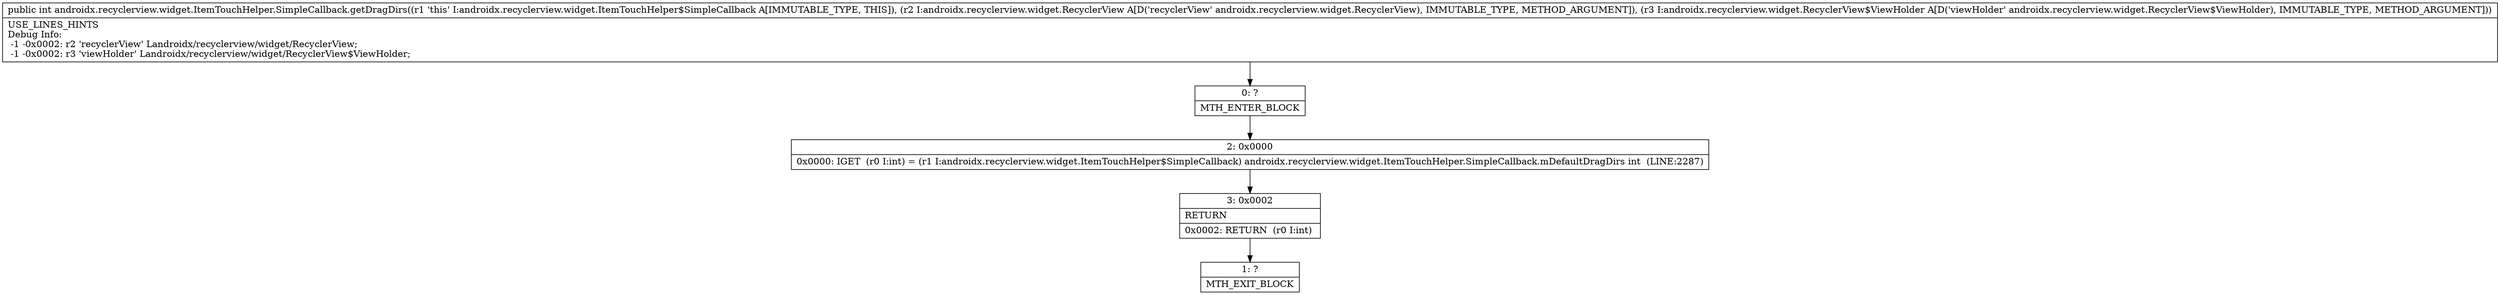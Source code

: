 digraph "CFG forandroidx.recyclerview.widget.ItemTouchHelper.SimpleCallback.getDragDirs(Landroidx\/recyclerview\/widget\/RecyclerView;Landroidx\/recyclerview\/widget\/RecyclerView$ViewHolder;)I" {
Node_0 [shape=record,label="{0\:\ ?|MTH_ENTER_BLOCK\l}"];
Node_2 [shape=record,label="{2\:\ 0x0000|0x0000: IGET  (r0 I:int) = (r1 I:androidx.recyclerview.widget.ItemTouchHelper$SimpleCallback) androidx.recyclerview.widget.ItemTouchHelper.SimpleCallback.mDefaultDragDirs int  (LINE:2287)\l}"];
Node_3 [shape=record,label="{3\:\ 0x0002|RETURN\l|0x0002: RETURN  (r0 I:int) \l}"];
Node_1 [shape=record,label="{1\:\ ?|MTH_EXIT_BLOCK\l}"];
MethodNode[shape=record,label="{public int androidx.recyclerview.widget.ItemTouchHelper.SimpleCallback.getDragDirs((r1 'this' I:androidx.recyclerview.widget.ItemTouchHelper$SimpleCallback A[IMMUTABLE_TYPE, THIS]), (r2 I:androidx.recyclerview.widget.RecyclerView A[D('recyclerView' androidx.recyclerview.widget.RecyclerView), IMMUTABLE_TYPE, METHOD_ARGUMENT]), (r3 I:androidx.recyclerview.widget.RecyclerView$ViewHolder A[D('viewHolder' androidx.recyclerview.widget.RecyclerView$ViewHolder), IMMUTABLE_TYPE, METHOD_ARGUMENT]))  | USE_LINES_HINTS\lDebug Info:\l  \-1 \-0x0002: r2 'recyclerView' Landroidx\/recyclerview\/widget\/RecyclerView;\l  \-1 \-0x0002: r3 'viewHolder' Landroidx\/recyclerview\/widget\/RecyclerView$ViewHolder;\l}"];
MethodNode -> Node_0;Node_0 -> Node_2;
Node_2 -> Node_3;
Node_3 -> Node_1;
}

